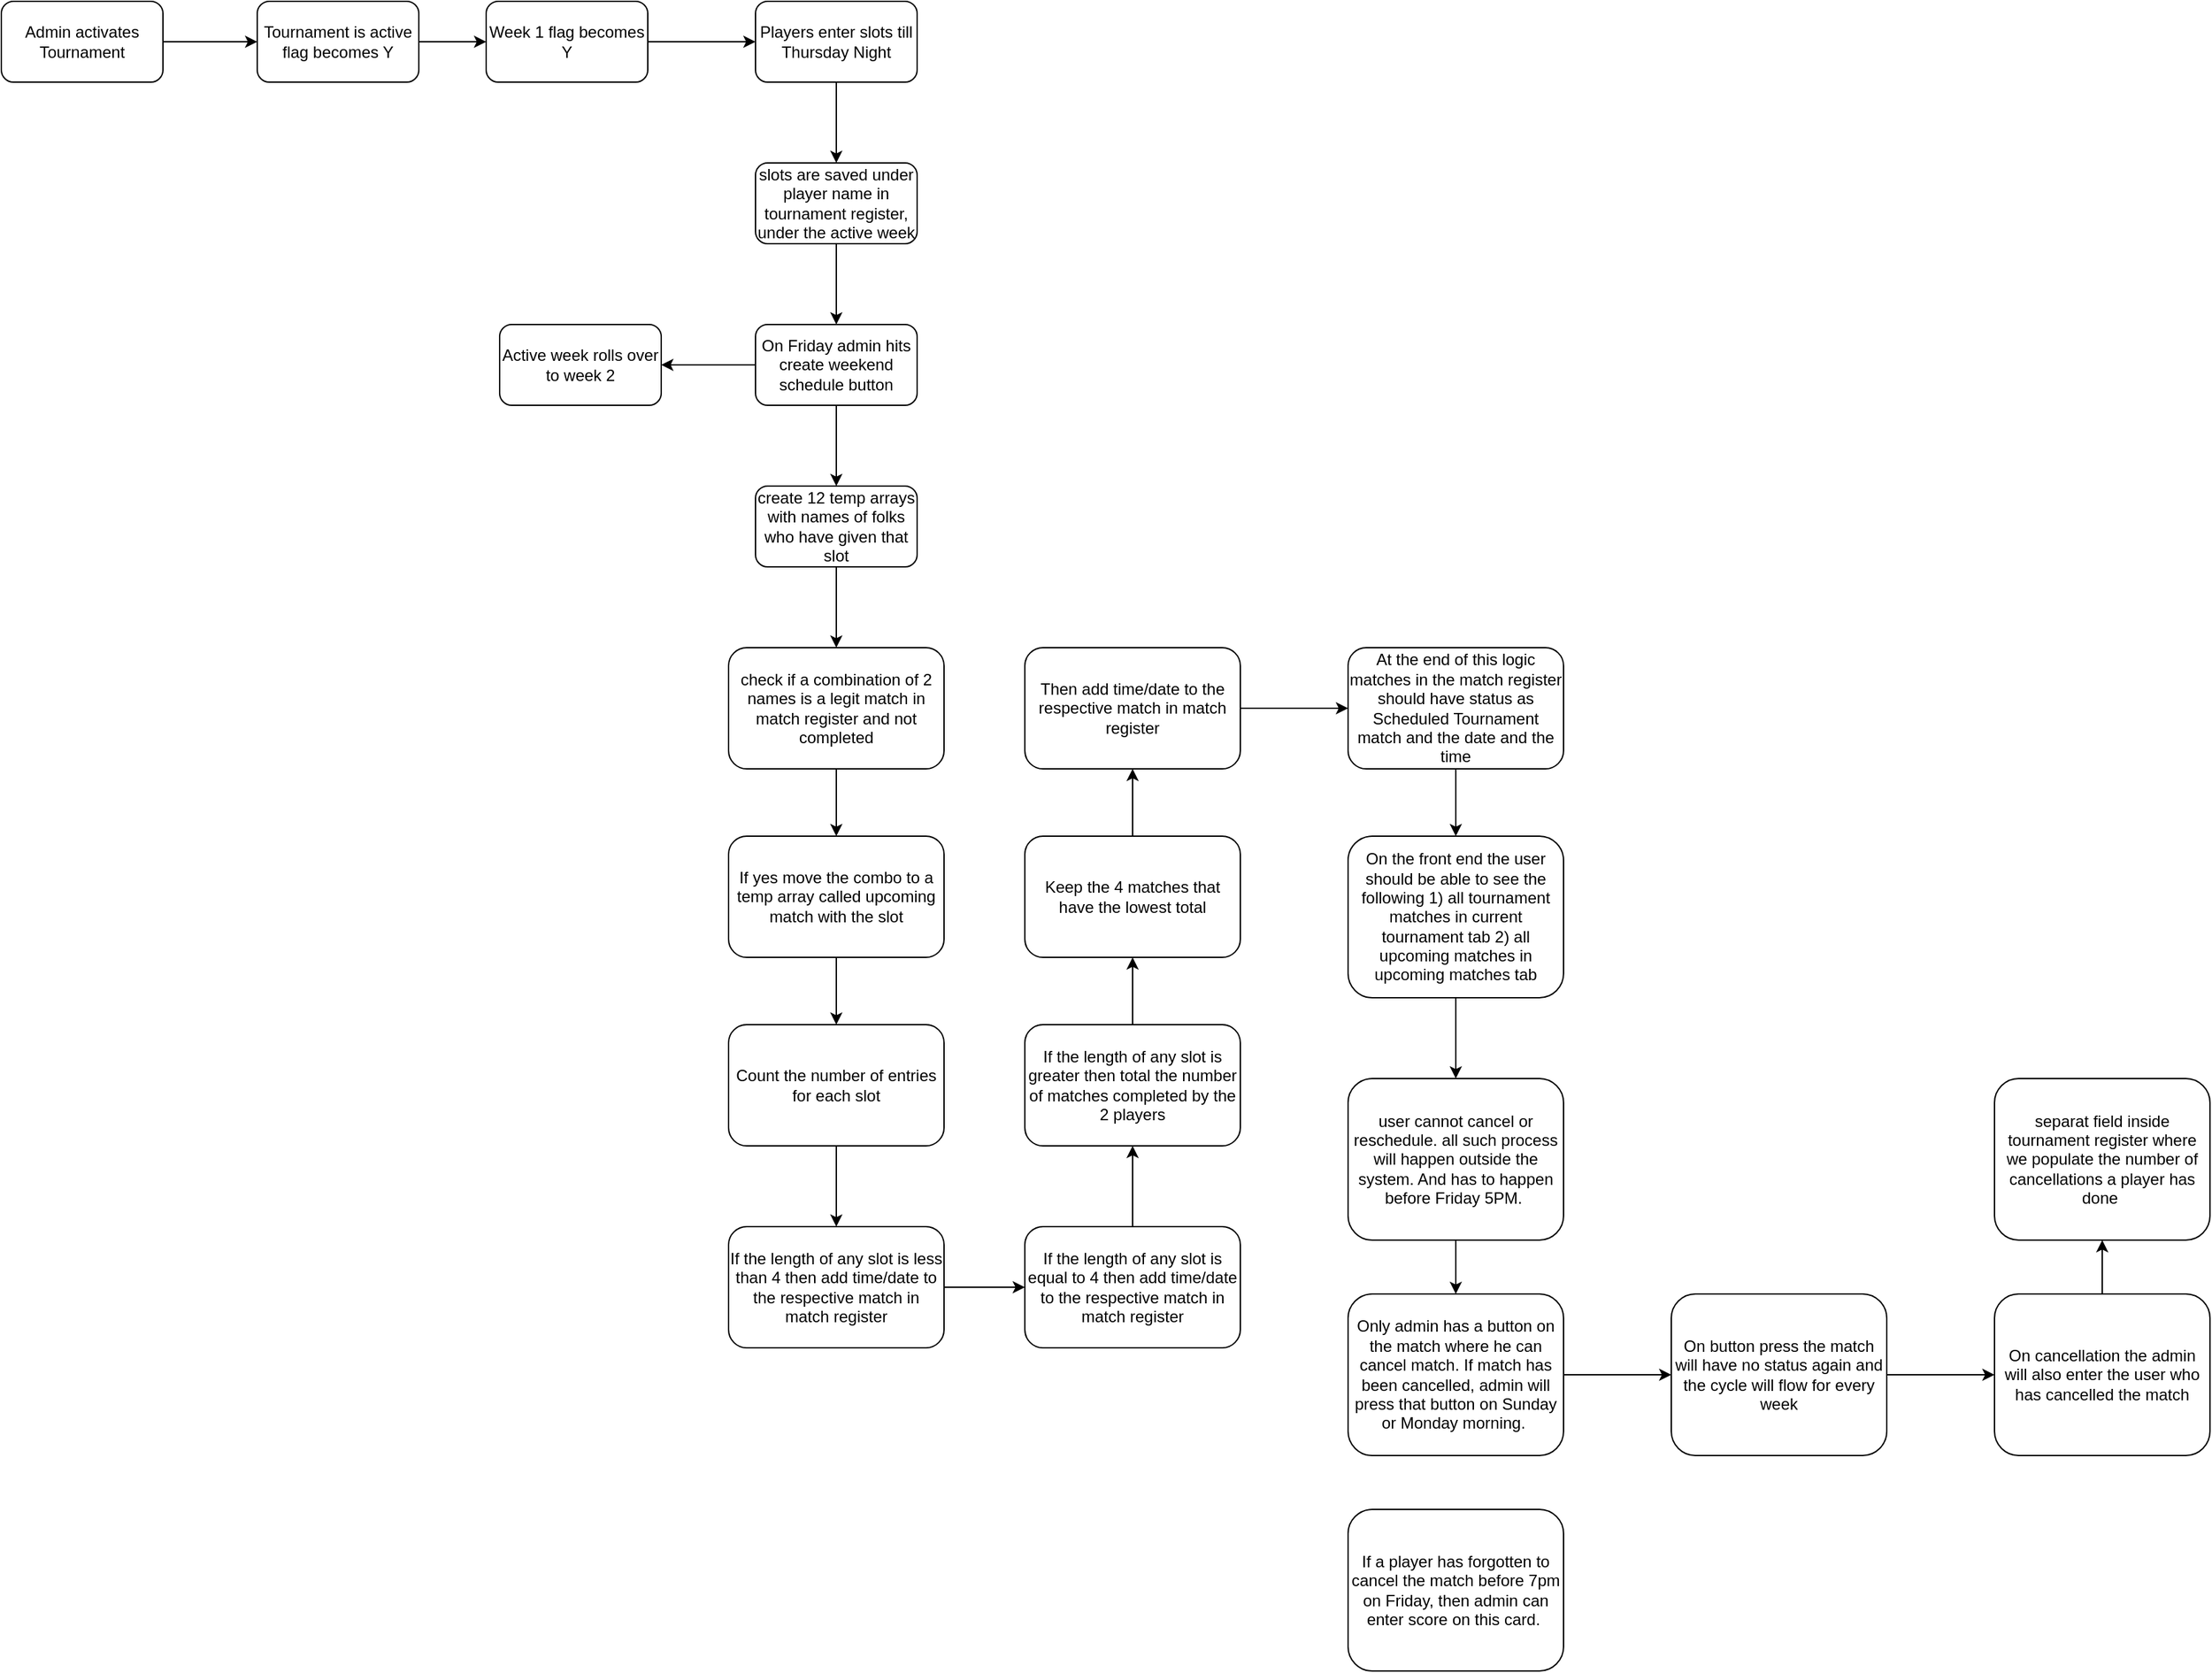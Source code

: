 <mxfile version="14.9.6" type="github">
  <diagram id="_CFVlyO3n7O7LPW5y-Zj" name="Page-1">
    <mxGraphModel dx="946" dy="646" grid="1" gridSize="10" guides="1" tooltips="1" connect="1" arrows="1" fold="1" page="1" pageScale="1" pageWidth="3300" pageHeight="4681" math="0" shadow="0">
      <root>
        <mxCell id="0" />
        <mxCell id="1" parent="0" />
        <mxCell id="yPHF9uIYkZc6U09vIBZx-6" style="edgeStyle=orthogonalEdgeStyle;rounded=0;orthogonalLoop=1;jettySize=auto;html=1;entryX=0;entryY=0.5;entryDx=0;entryDy=0;" edge="1" parent="1" source="yPHF9uIYkZc6U09vIBZx-1" target="yPHF9uIYkZc6U09vIBZx-2">
          <mxGeometry relative="1" as="geometry" />
        </mxCell>
        <mxCell id="yPHF9uIYkZc6U09vIBZx-1" value="Admin activates Tournament" style="rounded=1;whiteSpace=wrap;html=1;" vertex="1" parent="1">
          <mxGeometry x="40" y="40" width="120" height="60" as="geometry" />
        </mxCell>
        <mxCell id="yPHF9uIYkZc6U09vIBZx-7" style="edgeStyle=orthogonalEdgeStyle;rounded=0;orthogonalLoop=1;jettySize=auto;html=1;entryX=0;entryY=0.5;entryDx=0;entryDy=0;" edge="1" parent="1" source="yPHF9uIYkZc6U09vIBZx-2" target="yPHF9uIYkZc6U09vIBZx-4">
          <mxGeometry relative="1" as="geometry" />
        </mxCell>
        <mxCell id="yPHF9uIYkZc6U09vIBZx-2" value="Tournament is active flag becomes Y" style="rounded=1;whiteSpace=wrap;html=1;" vertex="1" parent="1">
          <mxGeometry x="230" y="40" width="120" height="60" as="geometry" />
        </mxCell>
        <mxCell id="yPHF9uIYkZc6U09vIBZx-9" style="edgeStyle=orthogonalEdgeStyle;rounded=0;orthogonalLoop=1;jettySize=auto;html=1;" edge="1" parent="1" source="yPHF9uIYkZc6U09vIBZx-4" target="yPHF9uIYkZc6U09vIBZx-8">
          <mxGeometry relative="1" as="geometry" />
        </mxCell>
        <mxCell id="yPHF9uIYkZc6U09vIBZx-4" value="Week 1 flag becomes Y" style="rounded=1;whiteSpace=wrap;html=1;" vertex="1" parent="1">
          <mxGeometry x="400" y="40" width="120" height="60" as="geometry" />
        </mxCell>
        <mxCell id="yPHF9uIYkZc6U09vIBZx-11" style="edgeStyle=orthogonalEdgeStyle;rounded=0;orthogonalLoop=1;jettySize=auto;html=1;entryX=0.5;entryY=0;entryDx=0;entryDy=0;" edge="1" parent="1" source="yPHF9uIYkZc6U09vIBZx-8" target="yPHF9uIYkZc6U09vIBZx-10">
          <mxGeometry relative="1" as="geometry" />
        </mxCell>
        <mxCell id="yPHF9uIYkZc6U09vIBZx-8" value="Players enter slots till Thursday Night" style="rounded=1;whiteSpace=wrap;html=1;" vertex="1" parent="1">
          <mxGeometry x="600" y="40" width="120" height="60" as="geometry" />
        </mxCell>
        <mxCell id="yPHF9uIYkZc6U09vIBZx-13" style="edgeStyle=orthogonalEdgeStyle;rounded=0;orthogonalLoop=1;jettySize=auto;html=1;entryX=0.5;entryY=0;entryDx=0;entryDy=0;" edge="1" parent="1" source="yPHF9uIYkZc6U09vIBZx-10" target="yPHF9uIYkZc6U09vIBZx-12">
          <mxGeometry relative="1" as="geometry" />
        </mxCell>
        <mxCell id="yPHF9uIYkZc6U09vIBZx-10" value="slots are saved under player name in tournament register, under the active week" style="rounded=1;whiteSpace=wrap;html=1;" vertex="1" parent="1">
          <mxGeometry x="600" y="160" width="120" height="60" as="geometry" />
        </mxCell>
        <mxCell id="yPHF9uIYkZc6U09vIBZx-15" style="edgeStyle=orthogonalEdgeStyle;rounded=0;orthogonalLoop=1;jettySize=auto;html=1;" edge="1" parent="1" source="yPHF9uIYkZc6U09vIBZx-12" target="yPHF9uIYkZc6U09vIBZx-14">
          <mxGeometry relative="1" as="geometry" />
        </mxCell>
        <mxCell id="yPHF9uIYkZc6U09vIBZx-35" style="edgeStyle=orthogonalEdgeStyle;rounded=0;orthogonalLoop=1;jettySize=auto;html=1;" edge="1" parent="1" source="yPHF9uIYkZc6U09vIBZx-12" target="yPHF9uIYkZc6U09vIBZx-34">
          <mxGeometry relative="1" as="geometry" />
        </mxCell>
        <mxCell id="yPHF9uIYkZc6U09vIBZx-12" value="On Friday admin hits create weekend schedule button" style="rounded=1;whiteSpace=wrap;html=1;" vertex="1" parent="1">
          <mxGeometry x="600" y="280" width="120" height="60" as="geometry" />
        </mxCell>
        <mxCell id="yPHF9uIYkZc6U09vIBZx-17" style="edgeStyle=orthogonalEdgeStyle;rounded=0;orthogonalLoop=1;jettySize=auto;html=1;" edge="1" parent="1" source="yPHF9uIYkZc6U09vIBZx-14" target="yPHF9uIYkZc6U09vIBZx-16">
          <mxGeometry relative="1" as="geometry" />
        </mxCell>
        <mxCell id="yPHF9uIYkZc6U09vIBZx-14" value="create 12 temp arrays with names of folks who have given that slot" style="rounded=1;whiteSpace=wrap;html=1;" vertex="1" parent="1">
          <mxGeometry x="600" y="400" width="120" height="60" as="geometry" />
        </mxCell>
        <mxCell id="yPHF9uIYkZc6U09vIBZx-19" style="edgeStyle=orthogonalEdgeStyle;rounded=0;orthogonalLoop=1;jettySize=auto;html=1;entryX=0.5;entryY=0;entryDx=0;entryDy=0;" edge="1" parent="1" source="yPHF9uIYkZc6U09vIBZx-16" target="yPHF9uIYkZc6U09vIBZx-18">
          <mxGeometry relative="1" as="geometry" />
        </mxCell>
        <mxCell id="yPHF9uIYkZc6U09vIBZx-16" value="check if a combination of 2 names is a legit match in match register and not completed" style="rounded=1;whiteSpace=wrap;html=1;" vertex="1" parent="1">
          <mxGeometry x="580" y="520" width="160" height="90" as="geometry" />
        </mxCell>
        <mxCell id="yPHF9uIYkZc6U09vIBZx-21" style="edgeStyle=orthogonalEdgeStyle;rounded=0;orthogonalLoop=1;jettySize=auto;html=1;entryX=0.5;entryY=0;entryDx=0;entryDy=0;" edge="1" parent="1" source="yPHF9uIYkZc6U09vIBZx-18" target="yPHF9uIYkZc6U09vIBZx-20">
          <mxGeometry relative="1" as="geometry" />
        </mxCell>
        <mxCell id="yPHF9uIYkZc6U09vIBZx-18" value="If yes move the combo to a temp array called upcoming match with the slot" style="rounded=1;whiteSpace=wrap;html=1;" vertex="1" parent="1">
          <mxGeometry x="580" y="660" width="160" height="90" as="geometry" />
        </mxCell>
        <mxCell id="yPHF9uIYkZc6U09vIBZx-23" style="edgeStyle=orthogonalEdgeStyle;rounded=0;orthogonalLoop=1;jettySize=auto;html=1;" edge="1" parent="1" source="yPHF9uIYkZc6U09vIBZx-20" target="yPHF9uIYkZc6U09vIBZx-22">
          <mxGeometry relative="1" as="geometry" />
        </mxCell>
        <mxCell id="yPHF9uIYkZc6U09vIBZx-20" value="Count the number of entries for each slot" style="rounded=1;whiteSpace=wrap;html=1;" vertex="1" parent="1">
          <mxGeometry x="580" y="800" width="160" height="90" as="geometry" />
        </mxCell>
        <mxCell id="yPHF9uIYkZc6U09vIBZx-25" style="edgeStyle=orthogonalEdgeStyle;rounded=0;orthogonalLoop=1;jettySize=auto;html=1;entryX=0;entryY=0.5;entryDx=0;entryDy=0;" edge="1" parent="1" source="yPHF9uIYkZc6U09vIBZx-22" target="yPHF9uIYkZc6U09vIBZx-24">
          <mxGeometry relative="1" as="geometry" />
        </mxCell>
        <mxCell id="yPHF9uIYkZc6U09vIBZx-22" value="If the length of any slot is less than 4 then add time/date to the respective match in match register" style="rounded=1;whiteSpace=wrap;html=1;" vertex="1" parent="1">
          <mxGeometry x="580" y="950" width="160" height="90" as="geometry" />
        </mxCell>
        <mxCell id="yPHF9uIYkZc6U09vIBZx-28" style="edgeStyle=orthogonalEdgeStyle;rounded=0;orthogonalLoop=1;jettySize=auto;html=1;entryX=0.5;entryY=1;entryDx=0;entryDy=0;" edge="1" parent="1" source="yPHF9uIYkZc6U09vIBZx-24" target="yPHF9uIYkZc6U09vIBZx-26">
          <mxGeometry relative="1" as="geometry" />
        </mxCell>
        <mxCell id="yPHF9uIYkZc6U09vIBZx-24" value="If the length of any slot is equal to 4 then add time/date to the respective match in match register" style="rounded=1;whiteSpace=wrap;html=1;" vertex="1" parent="1">
          <mxGeometry x="800" y="950" width="160" height="90" as="geometry" />
        </mxCell>
        <mxCell id="yPHF9uIYkZc6U09vIBZx-29" style="edgeStyle=orthogonalEdgeStyle;rounded=0;orthogonalLoop=1;jettySize=auto;html=1;" edge="1" parent="1" source="yPHF9uIYkZc6U09vIBZx-26" target="yPHF9uIYkZc6U09vIBZx-27">
          <mxGeometry relative="1" as="geometry" />
        </mxCell>
        <mxCell id="yPHF9uIYkZc6U09vIBZx-26" value="If the length of any slot is greater then total the number of matches completed by the 2 players" style="rounded=1;whiteSpace=wrap;html=1;" vertex="1" parent="1">
          <mxGeometry x="800" y="800" width="160" height="90" as="geometry" />
        </mxCell>
        <mxCell id="yPHF9uIYkZc6U09vIBZx-31" style="edgeStyle=orthogonalEdgeStyle;rounded=0;orthogonalLoop=1;jettySize=auto;html=1;entryX=0.5;entryY=1;entryDx=0;entryDy=0;" edge="1" parent="1" source="yPHF9uIYkZc6U09vIBZx-27" target="yPHF9uIYkZc6U09vIBZx-30">
          <mxGeometry relative="1" as="geometry" />
        </mxCell>
        <mxCell id="yPHF9uIYkZc6U09vIBZx-27" value="Keep the 4 matches that have the lowest total" style="rounded=1;whiteSpace=wrap;html=1;" vertex="1" parent="1">
          <mxGeometry x="800" y="660" width="160" height="90" as="geometry" />
        </mxCell>
        <mxCell id="yPHF9uIYkZc6U09vIBZx-33" style="edgeStyle=orthogonalEdgeStyle;rounded=0;orthogonalLoop=1;jettySize=auto;html=1;entryX=0;entryY=0.5;entryDx=0;entryDy=0;" edge="1" parent="1" source="yPHF9uIYkZc6U09vIBZx-30" target="yPHF9uIYkZc6U09vIBZx-32">
          <mxGeometry relative="1" as="geometry" />
        </mxCell>
        <mxCell id="yPHF9uIYkZc6U09vIBZx-30" value="Then add time/date to the respective match in match register" style="rounded=1;whiteSpace=wrap;html=1;" vertex="1" parent="1">
          <mxGeometry x="800" y="520" width="160" height="90" as="geometry" />
        </mxCell>
        <mxCell id="yPHF9uIYkZc6U09vIBZx-37" style="edgeStyle=orthogonalEdgeStyle;rounded=0;orthogonalLoop=1;jettySize=auto;html=1;" edge="1" parent="1" source="yPHF9uIYkZc6U09vIBZx-32" target="yPHF9uIYkZc6U09vIBZx-36">
          <mxGeometry relative="1" as="geometry" />
        </mxCell>
        <mxCell id="yPHF9uIYkZc6U09vIBZx-32" value="At the end of this logic matches in the match register should have status as Scheduled Tournament match and the date and the time" style="rounded=1;whiteSpace=wrap;html=1;" vertex="1" parent="1">
          <mxGeometry x="1040" y="520" width="160" height="90" as="geometry" />
        </mxCell>
        <mxCell id="yPHF9uIYkZc6U09vIBZx-34" value="Active week rolls over to week 2" style="rounded=1;whiteSpace=wrap;html=1;" vertex="1" parent="1">
          <mxGeometry x="410" y="280" width="120" height="60" as="geometry" />
        </mxCell>
        <mxCell id="yPHF9uIYkZc6U09vIBZx-39" style="edgeStyle=orthogonalEdgeStyle;rounded=0;orthogonalLoop=1;jettySize=auto;html=1;entryX=0.5;entryY=0;entryDx=0;entryDy=0;" edge="1" parent="1" source="yPHF9uIYkZc6U09vIBZx-36" target="yPHF9uIYkZc6U09vIBZx-38">
          <mxGeometry relative="1" as="geometry" />
        </mxCell>
        <mxCell id="yPHF9uIYkZc6U09vIBZx-36" value="On the front end the user should be able to see the following 1) all tournament matches in current tournament tab 2) all upcoming matches in upcoming matches tab" style="rounded=1;whiteSpace=wrap;html=1;" vertex="1" parent="1">
          <mxGeometry x="1040" y="660" width="160" height="120" as="geometry" />
        </mxCell>
        <mxCell id="yPHF9uIYkZc6U09vIBZx-41" style="edgeStyle=orthogonalEdgeStyle;rounded=0;orthogonalLoop=1;jettySize=auto;html=1;" edge="1" parent="1" source="yPHF9uIYkZc6U09vIBZx-38" target="yPHF9uIYkZc6U09vIBZx-40">
          <mxGeometry relative="1" as="geometry" />
        </mxCell>
        <mxCell id="yPHF9uIYkZc6U09vIBZx-38" value="user cannot cancel or reschedule. all such process will happen outside the system. And has to happen before Friday 5PM.&amp;nbsp;" style="rounded=1;whiteSpace=wrap;html=1;" vertex="1" parent="1">
          <mxGeometry x="1040" y="840" width="160" height="120" as="geometry" />
        </mxCell>
        <mxCell id="yPHF9uIYkZc6U09vIBZx-43" style="edgeStyle=orthogonalEdgeStyle;rounded=0;orthogonalLoop=1;jettySize=auto;html=1;entryX=0;entryY=0.5;entryDx=0;entryDy=0;" edge="1" parent="1" source="yPHF9uIYkZc6U09vIBZx-40" target="yPHF9uIYkZc6U09vIBZx-42">
          <mxGeometry relative="1" as="geometry" />
        </mxCell>
        <mxCell id="yPHF9uIYkZc6U09vIBZx-40" value="Only admin has a button on the match where he can cancel match. If match has been cancelled, admin will press that button on Sunday or Monday morning.&amp;nbsp;" style="rounded=1;whiteSpace=wrap;html=1;" vertex="1" parent="1">
          <mxGeometry x="1040" y="1000" width="160" height="120" as="geometry" />
        </mxCell>
        <mxCell id="yPHF9uIYkZc6U09vIBZx-45" style="edgeStyle=orthogonalEdgeStyle;rounded=0;orthogonalLoop=1;jettySize=auto;html=1;" edge="1" parent="1" source="yPHF9uIYkZc6U09vIBZx-42" target="yPHF9uIYkZc6U09vIBZx-44">
          <mxGeometry relative="1" as="geometry" />
        </mxCell>
        <mxCell id="yPHF9uIYkZc6U09vIBZx-42" value="On button press the match will have no status again and the cycle will flow for every week" style="rounded=1;whiteSpace=wrap;html=1;" vertex="1" parent="1">
          <mxGeometry x="1280" y="1000" width="160" height="120" as="geometry" />
        </mxCell>
        <mxCell id="yPHF9uIYkZc6U09vIBZx-47" style="edgeStyle=orthogonalEdgeStyle;rounded=0;orthogonalLoop=1;jettySize=auto;html=1;entryX=0.5;entryY=1;entryDx=0;entryDy=0;" edge="1" parent="1" source="yPHF9uIYkZc6U09vIBZx-44" target="yPHF9uIYkZc6U09vIBZx-46">
          <mxGeometry relative="1" as="geometry" />
        </mxCell>
        <mxCell id="yPHF9uIYkZc6U09vIBZx-44" value="On cancellation the admin will also enter the user who has cancelled the match" style="rounded=1;whiteSpace=wrap;html=1;" vertex="1" parent="1">
          <mxGeometry x="1520" y="1000" width="160" height="120" as="geometry" />
        </mxCell>
        <mxCell id="yPHF9uIYkZc6U09vIBZx-46" value="separat field inside tournament register where we populate the number of cancellations a player has done&amp;nbsp;" style="rounded=1;whiteSpace=wrap;html=1;" vertex="1" parent="1">
          <mxGeometry x="1520" y="840" width="160" height="120" as="geometry" />
        </mxCell>
        <mxCell id="yPHF9uIYkZc6U09vIBZx-48" value="If a player has forgotten to cancel the match before 7pm on Friday, then admin can enter score on this card.&amp;nbsp;" style="rounded=1;whiteSpace=wrap;html=1;" vertex="1" parent="1">
          <mxGeometry x="1040" y="1160" width="160" height="120" as="geometry" />
        </mxCell>
      </root>
    </mxGraphModel>
  </diagram>
</mxfile>

